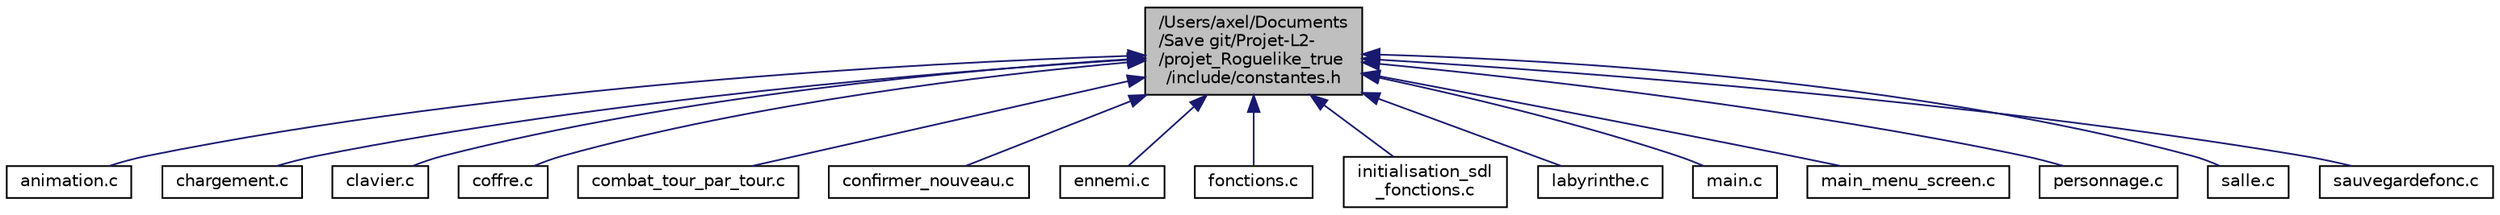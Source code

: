 digraph "/Users/axel/Documents/Save git/Projet-L2-/projet_Roguelike_true/include/constantes.h"
{
 // LATEX_PDF_SIZE
  edge [fontname="Helvetica",fontsize="10",labelfontname="Helvetica",labelfontsize="10"];
  node [fontname="Helvetica",fontsize="10",shape=record];
  Node1 [label="/Users/axel/Documents\l/Save git/Projet-L2-\l/projet_Roguelike_true\l/include/constantes.h",height=0.2,width=0.4,color="black", fillcolor="grey75", style="filled", fontcolor="black",tooltip="Constantes et structures du projet Roguelike."];
  Node1 -> Node2 [dir="back",color="midnightblue",fontsize="10",style="solid",fontname="Helvetica"];
  Node2 [label="animation.c",height=0.2,width=0.4,color="black", fillcolor="white", style="filled",URL="$animation_8c.html",tooltip="Gère l'animation de chargement de niveau."];
  Node1 -> Node3 [dir="back",color="midnightblue",fontsize="10",style="solid",fontname="Helvetica"];
  Node3 [label="chargement.c",height=0.2,width=0.4,color="black", fillcolor="white", style="filled",URL="$chargement_8c.html",tooltip="Gère toute la partie concernant le chargement de partie."];
  Node1 -> Node4 [dir="back",color="midnightblue",fontsize="10",style="solid",fontname="Helvetica"];
  Node4 [label="clavier.c",height=0.2,width=0.4,color="black", fillcolor="white", style="filled",URL="$clavier_8c.html",tooltip="Gère toute les évènements au clavier."];
  Node1 -> Node5 [dir="back",color="midnightblue",fontsize="10",style="solid",fontname="Helvetica"];
  Node5 [label="coffre.c",height=0.2,width=0.4,color="black", fillcolor="white", style="filled",URL="$coffre_8c.html",tooltip="permet de gérer animation et drop d'objets des coffres"];
  Node1 -> Node6 [dir="back",color="midnightblue",fontsize="10",style="solid",fontname="Helvetica"];
  Node6 [label="combat_tour_par_tour.c",height=0.2,width=0.4,color="black", fillcolor="white", style="filled",URL="$combat__tour__par__tour_8c.html",tooltip="contient et fait appel a toutes fonctions nécessaires pour le combat"];
  Node1 -> Node7 [dir="back",color="midnightblue",fontsize="10",style="solid",fontname="Helvetica"];
  Node7 [label="confirmer_nouveau.c",height=0.2,width=0.4,color="black", fillcolor="white", style="filled",URL="$confirmer__nouveau_8c.html",tooltip="Gère l'écrasement de la sauvegarde en cas de nouvelle partie."];
  Node1 -> Node8 [dir="back",color="midnightblue",fontsize="10",style="solid",fontname="Helvetica"];
  Node8 [label="ennemi.c",height=0.2,width=0.4,color="black", fillcolor="white", style="filled",URL="$ennemi_8c.html",tooltip="Permet de gérer les déplacements et animations des ennemis dans le labyrinthe et en combat."];
  Node1 -> Node9 [dir="back",color="midnightblue",fontsize="10",style="solid",fontname="Helvetica"];
  Node9 [label="fonctions.c",height=0.2,width=0.4,color="black", fillcolor="white", style="filled",URL="$fonctions_8c.html",tooltip="fichier qui permet de référencé tous les fonctions du système de combat."];
  Node1 -> Node10 [dir="back",color="midnightblue",fontsize="10",style="solid",fontname="Helvetica"];
  Node10 [label="initialisation_sdl\l_fonctions.c",height=0.2,width=0.4,color="black", fillcolor="white", style="filled",URL="$initialisation__sdl__fonctions_8c.html",tooltip="fonctions de la sdl pour son initialisation, fichier .c"];
  Node1 -> Node11 [dir="back",color="midnightblue",fontsize="10",style="solid",fontname="Helvetica"];
  Node11 [label="labyrinthe.c",height=0.2,width=0.4,color="black", fillcolor="white", style="filled",URL="$labyrinthe_8c.html",tooltip="contient et fait appel a toutes fonctions nécessaires pour la gestion du labyrinthe"];
  Node1 -> Node12 [dir="back",color="midnightblue",fontsize="10",style="solid",fontname="Helvetica"];
  Node12 [label="main.c",height=0.2,width=0.4,color="black", fillcolor="white", style="filled",URL="$main_8c.html",tooltip="Le projet de deuxième année de licence, un roguelike/rpg."];
  Node1 -> Node13 [dir="back",color="midnightblue",fontsize="10",style="solid",fontname="Helvetica"];
  Node13 [label="main_menu_screen.c",height=0.2,width=0.4,color="black", fillcolor="white", style="filled",URL="$main__menu__screen_8c.html",tooltip="Gère toute la partie représentant le menu principal du jeu."];
  Node1 -> Node14 [dir="back",color="midnightblue",fontsize="10",style="solid",fontname="Helvetica"];
  Node14 [label="personnage.c",height=0.2,width=0.4,color="black", fillcolor="white", style="filled",URL="$personnage_8c.html",tooltip="Gère toute la partie concernant le personnage."];
  Node1 -> Node15 [dir="back",color="midnightblue",fontsize="10",style="solid",fontname="Helvetica"];
  Node15 [label="salle.c",height=0.2,width=0.4,color="black", fillcolor="white", style="filled",URL="$salle_8c.html",tooltip="Programme qui créé une salle et l'affiche."];
  Node1 -> Node16 [dir="back",color="midnightblue",fontsize="10",style="solid",fontname="Helvetica"];
  Node16 [label="sauvegardefonc.c",height=0.2,width=0.4,color="black", fillcolor="white", style="filled",URL="$sauvegardefonc_8c.html",tooltip="Fichier qui référence les différentes fonctions de sauvegarde."];
}
